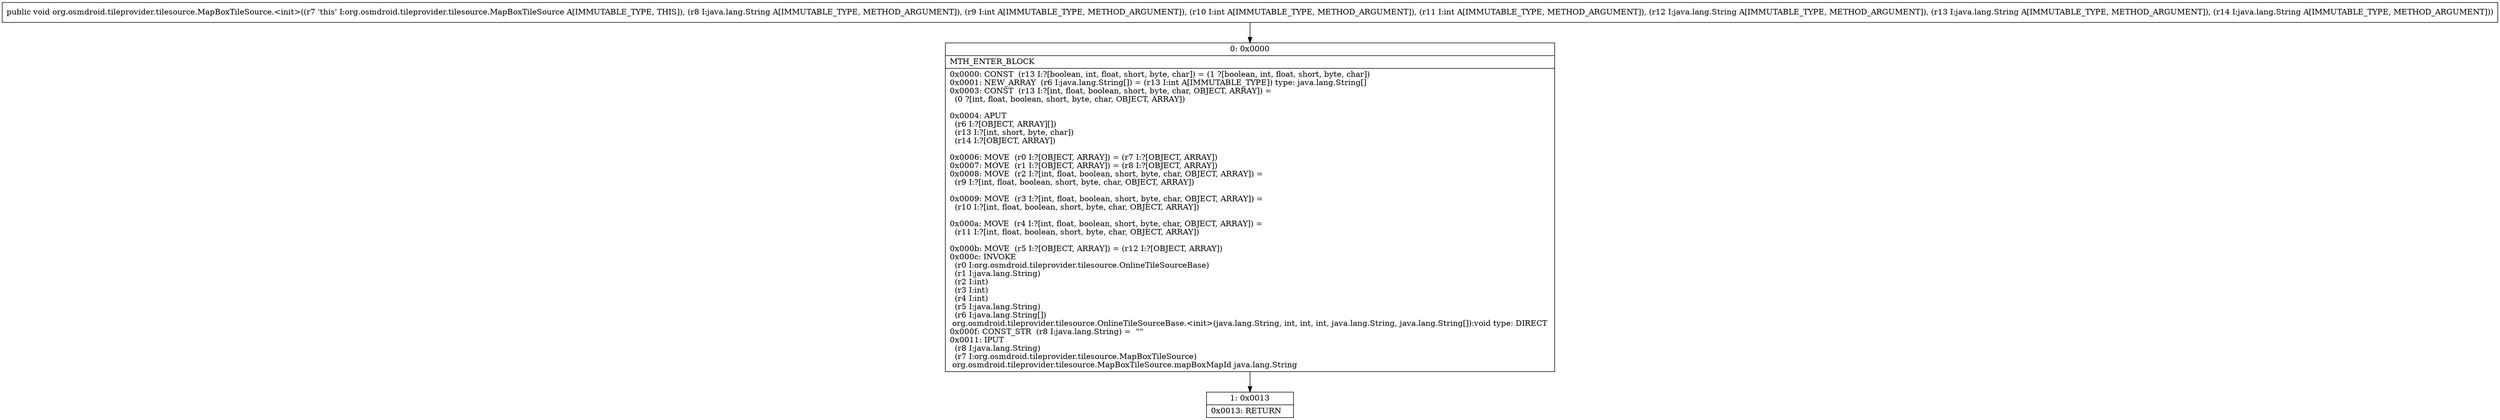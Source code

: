 digraph "CFG fororg.osmdroid.tileprovider.tilesource.MapBoxTileSource.\<init\>(Ljava\/lang\/String;IIILjava\/lang\/String;Ljava\/lang\/String;Ljava\/lang\/String;)V" {
Node_0 [shape=record,label="{0\:\ 0x0000|MTH_ENTER_BLOCK\l|0x0000: CONST  (r13 I:?[boolean, int, float, short, byte, char]) = (1 ?[boolean, int, float, short, byte, char]) \l0x0001: NEW_ARRAY  (r6 I:java.lang.String[]) = (r13 I:int A[IMMUTABLE_TYPE]) type: java.lang.String[] \l0x0003: CONST  (r13 I:?[int, float, boolean, short, byte, char, OBJECT, ARRAY]) = \l  (0 ?[int, float, boolean, short, byte, char, OBJECT, ARRAY])\l \l0x0004: APUT  \l  (r6 I:?[OBJECT, ARRAY][])\l  (r13 I:?[int, short, byte, char])\l  (r14 I:?[OBJECT, ARRAY])\l \l0x0006: MOVE  (r0 I:?[OBJECT, ARRAY]) = (r7 I:?[OBJECT, ARRAY]) \l0x0007: MOVE  (r1 I:?[OBJECT, ARRAY]) = (r8 I:?[OBJECT, ARRAY]) \l0x0008: MOVE  (r2 I:?[int, float, boolean, short, byte, char, OBJECT, ARRAY]) = \l  (r9 I:?[int, float, boolean, short, byte, char, OBJECT, ARRAY])\l \l0x0009: MOVE  (r3 I:?[int, float, boolean, short, byte, char, OBJECT, ARRAY]) = \l  (r10 I:?[int, float, boolean, short, byte, char, OBJECT, ARRAY])\l \l0x000a: MOVE  (r4 I:?[int, float, boolean, short, byte, char, OBJECT, ARRAY]) = \l  (r11 I:?[int, float, boolean, short, byte, char, OBJECT, ARRAY])\l \l0x000b: MOVE  (r5 I:?[OBJECT, ARRAY]) = (r12 I:?[OBJECT, ARRAY]) \l0x000c: INVOKE  \l  (r0 I:org.osmdroid.tileprovider.tilesource.OnlineTileSourceBase)\l  (r1 I:java.lang.String)\l  (r2 I:int)\l  (r3 I:int)\l  (r4 I:int)\l  (r5 I:java.lang.String)\l  (r6 I:java.lang.String[])\l org.osmdroid.tileprovider.tilesource.OnlineTileSourceBase.\<init\>(java.lang.String, int, int, int, java.lang.String, java.lang.String[]):void type: DIRECT \l0x000f: CONST_STR  (r8 I:java.lang.String) =  \"\" \l0x0011: IPUT  \l  (r8 I:java.lang.String)\l  (r7 I:org.osmdroid.tileprovider.tilesource.MapBoxTileSource)\l org.osmdroid.tileprovider.tilesource.MapBoxTileSource.mapBoxMapId java.lang.String \l}"];
Node_1 [shape=record,label="{1\:\ 0x0013|0x0013: RETURN   \l}"];
MethodNode[shape=record,label="{public void org.osmdroid.tileprovider.tilesource.MapBoxTileSource.\<init\>((r7 'this' I:org.osmdroid.tileprovider.tilesource.MapBoxTileSource A[IMMUTABLE_TYPE, THIS]), (r8 I:java.lang.String A[IMMUTABLE_TYPE, METHOD_ARGUMENT]), (r9 I:int A[IMMUTABLE_TYPE, METHOD_ARGUMENT]), (r10 I:int A[IMMUTABLE_TYPE, METHOD_ARGUMENT]), (r11 I:int A[IMMUTABLE_TYPE, METHOD_ARGUMENT]), (r12 I:java.lang.String A[IMMUTABLE_TYPE, METHOD_ARGUMENT]), (r13 I:java.lang.String A[IMMUTABLE_TYPE, METHOD_ARGUMENT]), (r14 I:java.lang.String A[IMMUTABLE_TYPE, METHOD_ARGUMENT])) }"];
MethodNode -> Node_0;
Node_0 -> Node_1;
}

